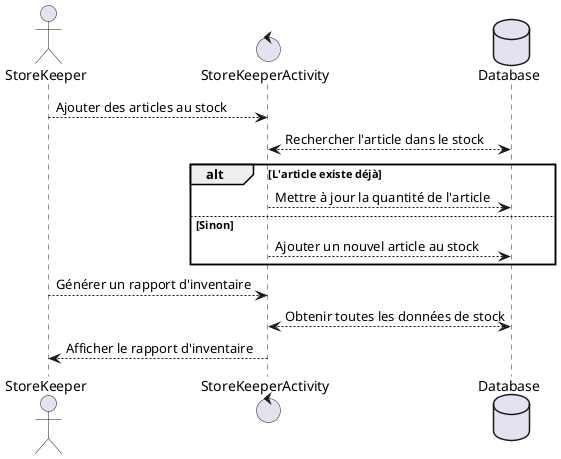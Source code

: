 @startuml
    actor StoreKeeper

    control StoreKeeperActivity
    
    database Database

    StoreKeeper --> StoreKeeperActivity : Ajouter des articles au stock

    StoreKeeperActivity <--> Database : Rechercher l'article dans le stock

    alt L'article existe déjà
        StoreKeeperActivity --> Database : Mettre à jour la quantité de l'article
    else Sinon
        StoreKeeperActivity --> Database : Ajouter un nouvel article au stock
    end

    StoreKeeper --> StoreKeeperActivity : Générer un rapport d'inventaire

    StoreKeeperActivity <--> Database : Obtenir toutes les données de stock

    StoreKeeperActivity --> StoreKeeper : Afficher le rapport d'inventaire
@enduml